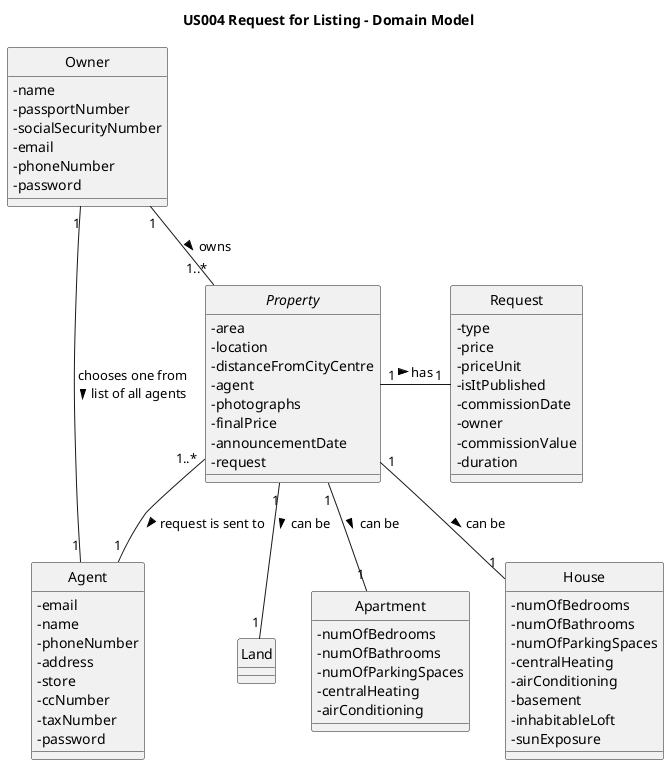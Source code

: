 @startuml
skinparam monochrome true
skinparam packageStyle rectangle
skinparam shadowing false
skinparam classAttributeIconSize 0
hide circle
'hide methods

title US004 Request for Listing - Domain Model


class Agent {
-email
-name
-phoneNumber
-address
-store
-ccNumber
-taxNumber
-password
}

class Owner {
-name
-passportNumber
-socialSecurityNumber
-email
-phoneNumber
-password
}

interface Property {
-area
-location
-distanceFromCityCentre
-agent
-photographs
-finalPrice
-announcementDate
-request
}

class Request{
-type
-price
-priceUnit
-isItPublished
-commissionDate
-owner
-commissionValue
-duration
}

class Land{
}

class Apartment {
-numOfBedrooms
-numOfBathrooms
-numOfParkingSpaces
-centralHeating
-airConditioning
}

class House {
-numOfBedrooms
-numOfBathrooms
-numOfParkingSpaces
-centralHeating
-airConditioning
-basement
-inhabitableLoft
-sunExposure
}

Owner "1" - "1" Agent : chooses one from\nlist of all agents >
Owner "1" -- "1..*" Property : owns >
Property "1..*" -- "1" Agent : request is sent to >

Property "1" - "1" Request : has >

Property "1" -- "1" Apartment : can be >
Property "1" -- "1" Land : can be >
Property "1" -- "1" House : can be >

@enduml